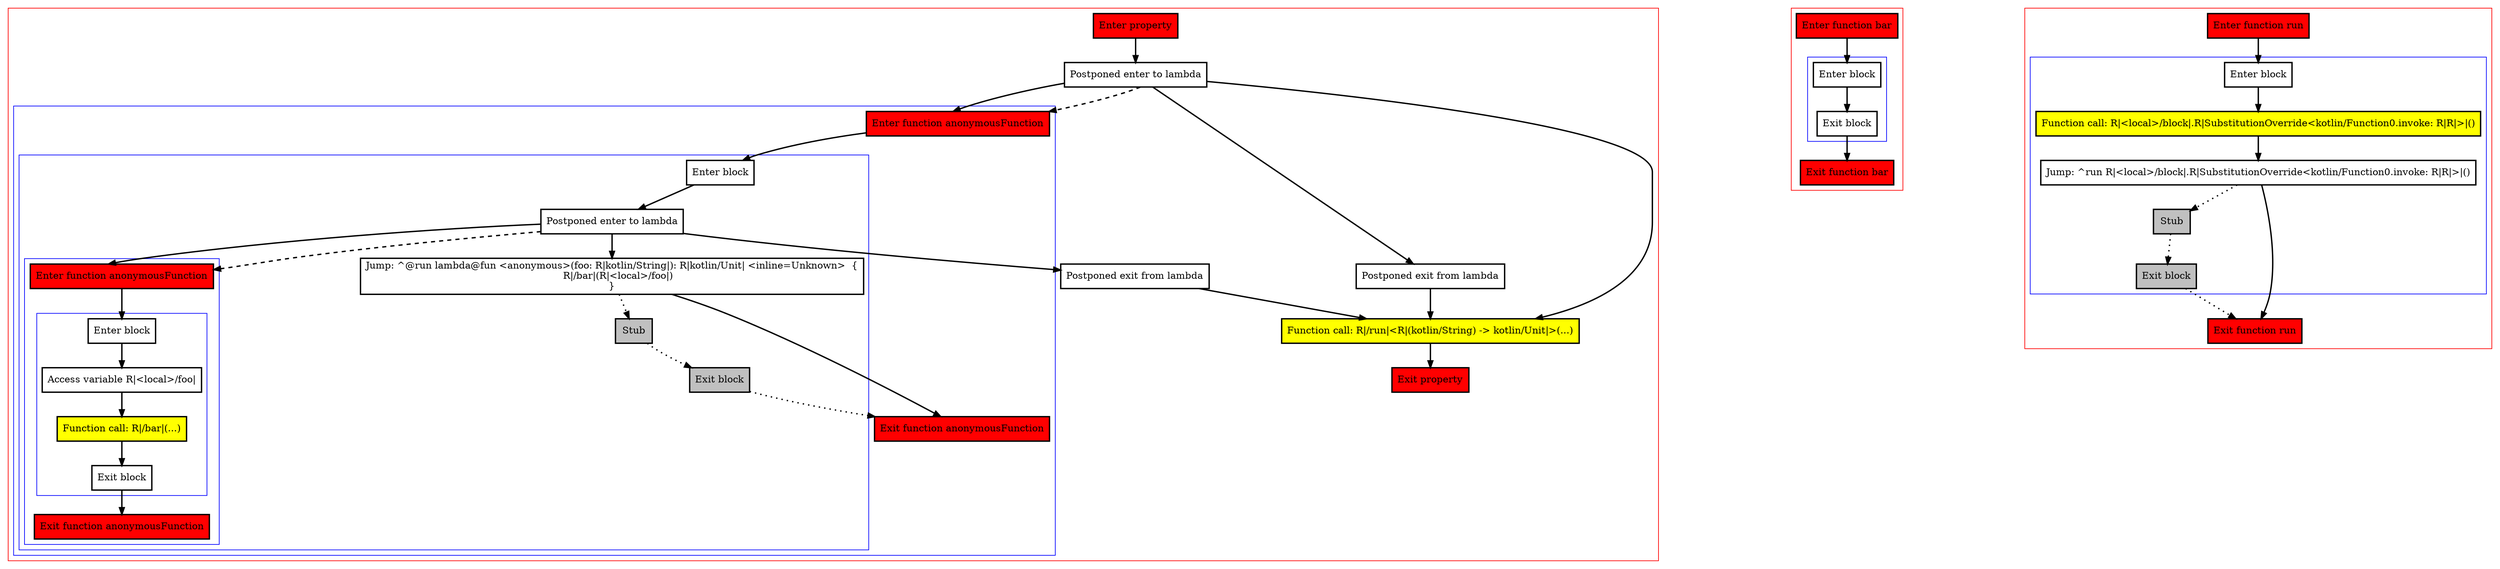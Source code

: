 digraph lambdaAsReturnOfLambda_kt {
    graph [nodesep=3]
    node [shape=box penwidth=2]
    edge [penwidth=2]

    subgraph cluster_0 {
        color=red
        14 [label="Enter property" style="filled" fillcolor=red];
        15 [label="Postponed enter to lambda"];
        subgraph cluster_1 {
            color=blue
            0 [label="Enter function anonymousFunction" style="filled" fillcolor=red];
            subgraph cluster_2 {
                color=blue
                1 [label="Enter block"];
                2 [label="Postponed enter to lambda"];
                subgraph cluster_3 {
                    color=blue
                    8 [label="Enter function anonymousFunction" style="filled" fillcolor=red];
                    subgraph cluster_4 {
                        color=blue
                        9 [label="Enter block"];
                        10 [label="Access variable R|<local>/foo|"];
                        11 [label="Function call: R|/bar|(...)" style="filled" fillcolor=yellow];
                        12 [label="Exit block"];
                    }
                    13 [label="Exit function anonymousFunction" style="filled" fillcolor=red];
                }
                3 [label="Jump: ^@run lambda@fun <anonymous>(foo: R|kotlin/String|): R|kotlin/Unit| <inline=Unknown>  {
    R|/bar|(R|<local>/foo|)
}
"];
                4 [label="Stub" style="filled" fillcolor=gray];
                5 [label="Exit block" style="filled" fillcolor=gray];
            }
            6 [label="Exit function anonymousFunction" style="filled" fillcolor=red];
        }
        7 [label="Postponed exit from lambda"];
        16 [label="Postponed exit from lambda"];
        17 [label="Function call: R|/run|<R|(kotlin/String) -> kotlin/Unit|>(...)" style="filled" fillcolor=yellow];
        18 [label="Exit property" style="filled" fillcolor=red];
    }
    14 -> {15};
    15 -> {16 0 17};
    15 -> {0} [style=dashed];
    16 -> {17};
    17 -> {18};
    0 -> {1};
    1 -> {2};
    2 -> {7 3 8};
    2 -> {8} [style=dashed];
    3 -> {6};
    3 -> {4} [style=dotted];
    4 -> {5} [style=dotted];
    5 -> {6} [style=dotted];
    7 -> {17};
    8 -> {9};
    9 -> {10};
    10 -> {11};
    11 -> {12};
    12 -> {13};

    subgraph cluster_5 {
        color=red
        19 [label="Enter function bar" style="filled" fillcolor=red];
        subgraph cluster_6 {
            color=blue
            20 [label="Enter block"];
            21 [label="Exit block"];
        }
        22 [label="Exit function bar" style="filled" fillcolor=red];
    }
    19 -> {20};
    20 -> {21};
    21 -> {22};

    subgraph cluster_7 {
        color=red
        23 [label="Enter function run" style="filled" fillcolor=red];
        subgraph cluster_8 {
            color=blue
            24 [label="Enter block"];
            25 [label="Function call: R|<local>/block|.R|SubstitutionOverride<kotlin/Function0.invoke: R|R|>|()" style="filled" fillcolor=yellow];
            26 [label="Jump: ^run R|<local>/block|.R|SubstitutionOverride<kotlin/Function0.invoke: R|R|>|()"];
            27 [label="Stub" style="filled" fillcolor=gray];
            28 [label="Exit block" style="filled" fillcolor=gray];
        }
        29 [label="Exit function run" style="filled" fillcolor=red];
    }
    23 -> {24};
    24 -> {25};
    25 -> {26};
    26 -> {29};
    26 -> {27} [style=dotted];
    27 -> {28} [style=dotted];
    28 -> {29} [style=dotted];

}
